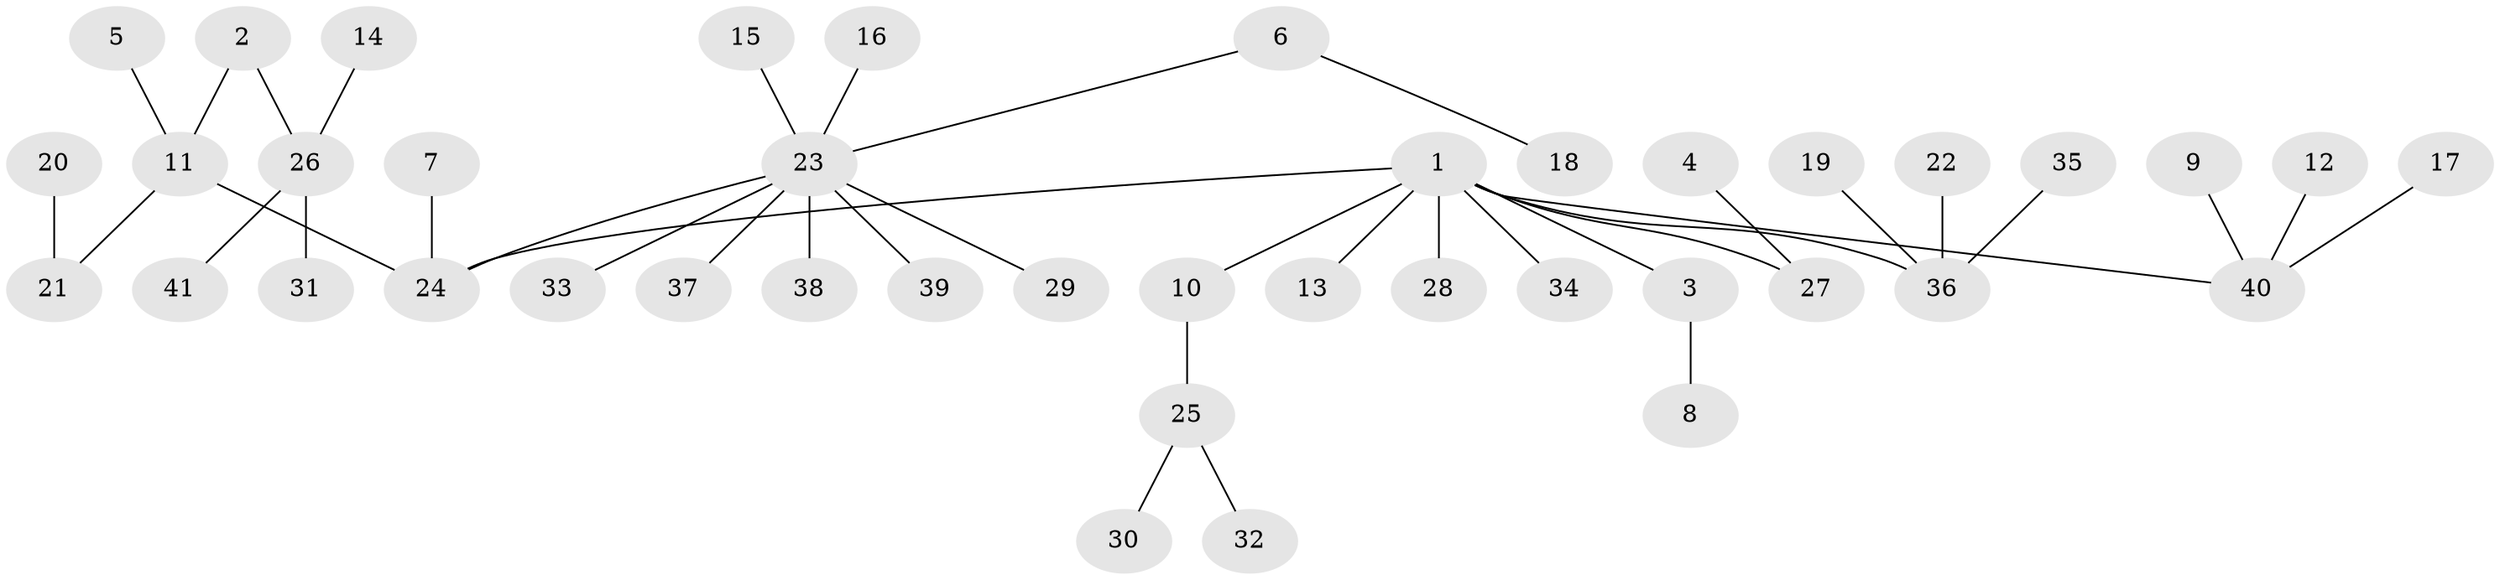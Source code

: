 // original degree distribution, {4: 0.04878048780487805, 6: 0.012195121951219513, 3: 0.1951219512195122, 2: 0.1951219512195122, 5: 0.024390243902439025, 8: 0.012195121951219513, 1: 0.5121951219512195}
// Generated by graph-tools (version 1.1) at 2025/26/03/09/25 03:26:29]
// undirected, 41 vertices, 40 edges
graph export_dot {
graph [start="1"]
  node [color=gray90,style=filled];
  1;
  2;
  3;
  4;
  5;
  6;
  7;
  8;
  9;
  10;
  11;
  12;
  13;
  14;
  15;
  16;
  17;
  18;
  19;
  20;
  21;
  22;
  23;
  24;
  25;
  26;
  27;
  28;
  29;
  30;
  31;
  32;
  33;
  34;
  35;
  36;
  37;
  38;
  39;
  40;
  41;
  1 -- 3 [weight=1.0];
  1 -- 10 [weight=1.0];
  1 -- 13 [weight=1.0];
  1 -- 24 [weight=1.0];
  1 -- 27 [weight=1.0];
  1 -- 28 [weight=1.0];
  1 -- 34 [weight=1.0];
  1 -- 36 [weight=1.0];
  1 -- 40 [weight=1.0];
  2 -- 11 [weight=1.0];
  2 -- 26 [weight=1.0];
  3 -- 8 [weight=1.0];
  4 -- 27 [weight=1.0];
  5 -- 11 [weight=1.0];
  6 -- 18 [weight=1.0];
  6 -- 23 [weight=1.0];
  7 -- 24 [weight=1.0];
  9 -- 40 [weight=1.0];
  10 -- 25 [weight=1.0];
  11 -- 21 [weight=1.0];
  11 -- 24 [weight=1.0];
  12 -- 40 [weight=1.0];
  14 -- 26 [weight=1.0];
  15 -- 23 [weight=1.0];
  16 -- 23 [weight=1.0];
  17 -- 40 [weight=1.0];
  19 -- 36 [weight=1.0];
  20 -- 21 [weight=1.0];
  22 -- 36 [weight=1.0];
  23 -- 24 [weight=1.0];
  23 -- 29 [weight=1.0];
  23 -- 33 [weight=1.0];
  23 -- 37 [weight=1.0];
  23 -- 38 [weight=1.0];
  23 -- 39 [weight=1.0];
  25 -- 30 [weight=1.0];
  25 -- 32 [weight=1.0];
  26 -- 31 [weight=1.0];
  26 -- 41 [weight=1.0];
  35 -- 36 [weight=1.0];
}
